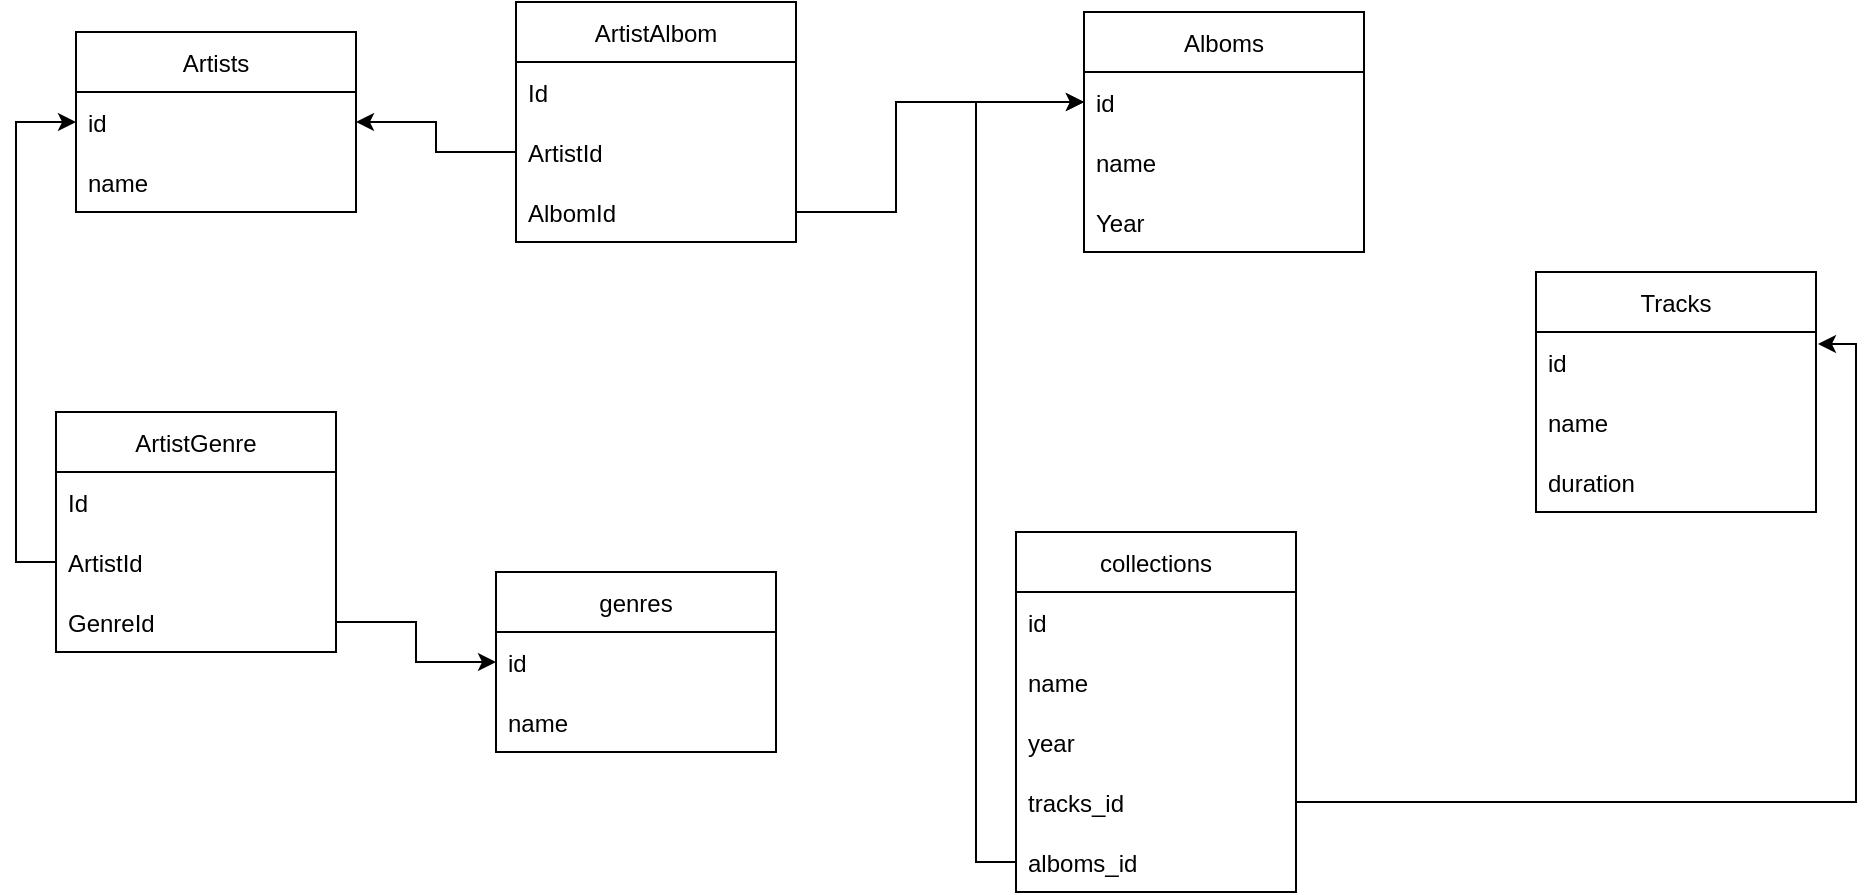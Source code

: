 <mxfile version="16.5.6" type="device"><diagram id="C5RBs43oDa-KdzZeNtuy" name="Page-1"><mxGraphModel dx="1897" dy="516" grid="1" gridSize="10" guides="1" tooltips="1" connect="1" arrows="1" fold="1" page="1" pageScale="1" pageWidth="827" pageHeight="1169" math="0" shadow="0"><root><mxCell id="WIyWlLk6GJQsqaUBKTNV-0"/><mxCell id="WIyWlLk6GJQsqaUBKTNV-1" parent="WIyWlLk6GJQsqaUBKTNV-0"/><mxCell id="DodERna_vJOuyUF_Kdsa-0" value="Alboms" style="swimlane;fontStyle=0;childLayout=stackLayout;horizontal=1;startSize=30;horizontalStack=0;resizeParent=1;resizeParentMax=0;resizeLast=0;collapsible=1;marginBottom=0;" parent="WIyWlLk6GJQsqaUBKTNV-1" vertex="1"><mxGeometry x="414" y="30" width="140" height="120" as="geometry"/></mxCell><mxCell id="DodERna_vJOuyUF_Kdsa-2" value="id" style="text;strokeColor=none;fillColor=none;align=left;verticalAlign=middle;spacingLeft=4;spacingRight=4;overflow=hidden;points=[[0,0.5],[1,0.5]];portConstraint=eastwest;rotatable=0;" parent="DodERna_vJOuyUF_Kdsa-0" vertex="1"><mxGeometry y="30" width="140" height="30" as="geometry"/></mxCell><mxCell id="DodERna_vJOuyUF_Kdsa-3" value="name" style="text;strokeColor=none;fillColor=none;align=left;verticalAlign=middle;spacingLeft=4;spacingRight=4;overflow=hidden;points=[[0,0.5],[1,0.5]];portConstraint=eastwest;rotatable=0;" parent="DodERna_vJOuyUF_Kdsa-0" vertex="1"><mxGeometry y="60" width="140" height="30" as="geometry"/></mxCell><mxCell id="DodERna_vJOuyUF_Kdsa-13" value="Year" style="text;strokeColor=none;fillColor=none;align=left;verticalAlign=middle;spacingLeft=4;spacingRight=4;overflow=hidden;points=[[0,0.5],[1,0.5]];portConstraint=eastwest;rotatable=0;" parent="DodERna_vJOuyUF_Kdsa-0" vertex="1"><mxGeometry y="90" width="140" height="30" as="geometry"/></mxCell><mxCell id="DodERna_vJOuyUF_Kdsa-4" value="Artists" style="swimlane;fontStyle=0;childLayout=stackLayout;horizontal=1;startSize=30;horizontalStack=0;resizeParent=1;resizeParentMax=0;resizeLast=0;collapsible=1;marginBottom=0;" parent="WIyWlLk6GJQsqaUBKTNV-1" vertex="1"><mxGeometry x="-90" y="40" width="140" height="90" as="geometry"/></mxCell><mxCell id="DodERna_vJOuyUF_Kdsa-5" value="id" style="text;strokeColor=none;fillColor=none;align=left;verticalAlign=middle;spacingLeft=4;spacingRight=4;overflow=hidden;points=[[0,0.5],[1,0.5]];portConstraint=eastwest;rotatable=0;" parent="DodERna_vJOuyUF_Kdsa-4" vertex="1"><mxGeometry y="30" width="140" height="30" as="geometry"/></mxCell><mxCell id="DodERna_vJOuyUF_Kdsa-6" value="name" style="text;strokeColor=none;fillColor=none;align=left;verticalAlign=middle;spacingLeft=4;spacingRight=4;overflow=hidden;points=[[0,0.5],[1,0.5]];portConstraint=eastwest;rotatable=0;" parent="DodERna_vJOuyUF_Kdsa-4" vertex="1"><mxGeometry y="60" width="140" height="30" as="geometry"/></mxCell><mxCell id="DodERna_vJOuyUF_Kdsa-9" value="Tracks" style="swimlane;fontStyle=0;childLayout=stackLayout;horizontal=1;startSize=30;horizontalStack=0;resizeParent=1;resizeParentMax=0;resizeLast=0;collapsible=1;marginBottom=0;" parent="WIyWlLk6GJQsqaUBKTNV-1" vertex="1"><mxGeometry x="640" y="160" width="140" height="120" as="geometry"/></mxCell><mxCell id="DodERna_vJOuyUF_Kdsa-16" value="id" style="text;strokeColor=none;fillColor=none;align=left;verticalAlign=middle;spacingLeft=4;spacingRight=4;overflow=hidden;points=[[0,0.5],[1,0.5]];portConstraint=eastwest;rotatable=0;" parent="DodERna_vJOuyUF_Kdsa-9" vertex="1"><mxGeometry y="30" width="140" height="30" as="geometry"/></mxCell><mxCell id="DodERna_vJOuyUF_Kdsa-11" value="name" style="text;strokeColor=none;fillColor=none;align=left;verticalAlign=middle;spacingLeft=4;spacingRight=4;overflow=hidden;points=[[0,0.5],[1,0.5]];portConstraint=eastwest;rotatable=0;" parent="DodERna_vJOuyUF_Kdsa-9" vertex="1"><mxGeometry y="60" width="140" height="30" as="geometry"/></mxCell><mxCell id="DodERna_vJOuyUF_Kdsa-12" value="duration" style="text;strokeColor=none;fillColor=none;align=left;verticalAlign=middle;spacingLeft=4;spacingRight=4;overflow=hidden;points=[[0,0.5],[1,0.5]];portConstraint=eastwest;rotatable=0;" parent="DodERna_vJOuyUF_Kdsa-9" vertex="1"><mxGeometry y="90" width="140" height="30" as="geometry"/></mxCell><mxCell id="maknDPgwgaKKBfcdPP2v-0" value="genres" style="swimlane;fontStyle=0;childLayout=stackLayout;horizontal=1;startSize=30;horizontalStack=0;resizeParent=1;resizeParentMax=0;resizeLast=0;collapsible=1;marginBottom=0;" parent="WIyWlLk6GJQsqaUBKTNV-1" vertex="1"><mxGeometry x="120" y="310" width="140" height="90" as="geometry"/></mxCell><mxCell id="maknDPgwgaKKBfcdPP2v-1" value="id" style="text;strokeColor=none;fillColor=none;align=left;verticalAlign=middle;spacingLeft=4;spacingRight=4;overflow=hidden;points=[[0,0.5],[1,0.5]];portConstraint=eastwest;rotatable=0;" parent="maknDPgwgaKKBfcdPP2v-0" vertex="1"><mxGeometry y="30" width="140" height="30" as="geometry"/></mxCell><mxCell id="maknDPgwgaKKBfcdPP2v-2" value="name" style="text;strokeColor=none;fillColor=none;align=left;verticalAlign=middle;spacingLeft=4;spacingRight=4;overflow=hidden;points=[[0,0.5],[1,0.5]];portConstraint=eastwest;rotatable=0;" parent="maknDPgwgaKKBfcdPP2v-0" vertex="1"><mxGeometry y="60" width="140" height="30" as="geometry"/></mxCell><mxCell id="maknDPgwgaKKBfcdPP2v-25" value="collections" style="swimlane;fontStyle=0;childLayout=stackLayout;horizontal=1;startSize=30;horizontalStack=0;resizeParent=1;resizeParentMax=0;resizeLast=0;collapsible=1;marginBottom=0;" parent="WIyWlLk6GJQsqaUBKTNV-1" vertex="1"><mxGeometry x="380" y="290" width="140" height="180" as="geometry"/></mxCell><mxCell id="maknDPgwgaKKBfcdPP2v-26" value="id" style="text;strokeColor=none;fillColor=none;align=left;verticalAlign=middle;spacingLeft=4;spacingRight=4;overflow=hidden;points=[[0,0.5],[1,0.5]];portConstraint=eastwest;rotatable=0;" parent="maknDPgwgaKKBfcdPP2v-25" vertex="1"><mxGeometry y="30" width="140" height="30" as="geometry"/></mxCell><mxCell id="maknDPgwgaKKBfcdPP2v-27" value="name" style="text;strokeColor=none;fillColor=none;align=left;verticalAlign=middle;spacingLeft=4;spacingRight=4;overflow=hidden;points=[[0,0.5],[1,0.5]];portConstraint=eastwest;rotatable=0;" parent="maknDPgwgaKKBfcdPP2v-25" vertex="1"><mxGeometry y="60" width="140" height="30" as="geometry"/></mxCell><mxCell id="maknDPgwgaKKBfcdPP2v-28" value="year" style="text;strokeColor=none;fillColor=none;align=left;verticalAlign=middle;spacingLeft=4;spacingRight=4;overflow=hidden;points=[[0,0.5],[1,0.5]];portConstraint=eastwest;rotatable=0;" parent="maknDPgwgaKKBfcdPP2v-25" vertex="1"><mxGeometry y="90" width="140" height="30" as="geometry"/></mxCell><mxCell id="maknDPgwgaKKBfcdPP2v-29" value="tracks_id" style="text;strokeColor=none;fillColor=none;align=left;verticalAlign=middle;spacingLeft=4;spacingRight=4;overflow=hidden;points=[[0,0.5],[1,0.5]];portConstraint=eastwest;rotatable=0;" parent="maknDPgwgaKKBfcdPP2v-25" vertex="1"><mxGeometry y="120" width="140" height="30" as="geometry"/></mxCell><mxCell id="maknDPgwgaKKBfcdPP2v-30" value="alboms_id" style="text;strokeColor=none;fillColor=none;align=left;verticalAlign=middle;spacingLeft=4;spacingRight=4;overflow=hidden;points=[[0,0.5],[1,0.5]];portConstraint=eastwest;rotatable=0;" parent="maknDPgwgaKKBfcdPP2v-25" vertex="1"><mxGeometry y="150" width="140" height="30" as="geometry"/></mxCell><mxCell id="maknDPgwgaKKBfcdPP2v-34" style="edgeStyle=orthogonalEdgeStyle;rounded=0;orthogonalLoop=1;jettySize=auto;html=1;exitX=1;exitY=0.5;exitDx=0;exitDy=0;entryX=1.007;entryY=0.2;entryDx=0;entryDy=0;entryPerimeter=0;" parent="WIyWlLk6GJQsqaUBKTNV-1" source="maknDPgwgaKKBfcdPP2v-29" target="DodERna_vJOuyUF_Kdsa-16" edge="1"><mxGeometry relative="1" as="geometry"/></mxCell><mxCell id="maknDPgwgaKKBfcdPP2v-35" style="edgeStyle=orthogonalEdgeStyle;rounded=0;orthogonalLoop=1;jettySize=auto;html=1;exitX=0;exitY=0.5;exitDx=0;exitDy=0;entryX=0;entryY=0.5;entryDx=0;entryDy=0;" parent="WIyWlLk6GJQsqaUBKTNV-1" source="maknDPgwgaKKBfcdPP2v-30" target="DodERna_vJOuyUF_Kdsa-2" edge="1"><mxGeometry relative="1" as="geometry"/></mxCell><mxCell id="12BxSXMWB0XdKAhbPfMo-0" value="ArtistGenre" style="swimlane;fontStyle=0;childLayout=stackLayout;horizontal=1;startSize=30;horizontalStack=0;resizeParent=1;resizeParentMax=0;resizeLast=0;collapsible=1;marginBottom=0;" vertex="1" parent="WIyWlLk6GJQsqaUBKTNV-1"><mxGeometry x="-100" y="230" width="140" height="120" as="geometry"/></mxCell><mxCell id="12BxSXMWB0XdKAhbPfMo-2" value="Id" style="text;strokeColor=none;fillColor=none;align=left;verticalAlign=middle;spacingLeft=4;spacingRight=4;overflow=hidden;points=[[0,0.5],[1,0.5]];portConstraint=eastwest;rotatable=0;" vertex="1" parent="12BxSXMWB0XdKAhbPfMo-0"><mxGeometry y="30" width="140" height="30" as="geometry"/></mxCell><mxCell id="12BxSXMWB0XdKAhbPfMo-1" value="ArtistId" style="text;strokeColor=none;fillColor=none;align=left;verticalAlign=middle;spacingLeft=4;spacingRight=4;overflow=hidden;points=[[0,0.5],[1,0.5]];portConstraint=eastwest;rotatable=0;" vertex="1" parent="12BxSXMWB0XdKAhbPfMo-0"><mxGeometry y="60" width="140" height="30" as="geometry"/></mxCell><mxCell id="12BxSXMWB0XdKAhbPfMo-13" value="GenreId" style="text;strokeColor=none;fillColor=none;align=left;verticalAlign=middle;spacingLeft=4;spacingRight=4;overflow=hidden;points=[[0,0.5],[1,0.5]];portConstraint=eastwest;rotatable=0;" vertex="1" parent="12BxSXMWB0XdKAhbPfMo-0"><mxGeometry y="90" width="140" height="30" as="geometry"/></mxCell><mxCell id="12BxSXMWB0XdKAhbPfMo-5" style="edgeStyle=orthogonalEdgeStyle;rounded=0;orthogonalLoop=1;jettySize=auto;html=1;exitX=1;exitY=0.5;exitDx=0;exitDy=0;entryX=0;entryY=0.5;entryDx=0;entryDy=0;" edge="1" parent="WIyWlLk6GJQsqaUBKTNV-1" source="12BxSXMWB0XdKAhbPfMo-13" target="maknDPgwgaKKBfcdPP2v-1"><mxGeometry relative="1" as="geometry"/></mxCell><mxCell id="12BxSXMWB0XdKAhbPfMo-6" style="edgeStyle=orthogonalEdgeStyle;rounded=0;orthogonalLoop=1;jettySize=auto;html=1;exitX=0;exitY=0.5;exitDx=0;exitDy=0;entryX=0;entryY=0.5;entryDx=0;entryDy=0;" edge="1" parent="WIyWlLk6GJQsqaUBKTNV-1" source="12BxSXMWB0XdKAhbPfMo-1" target="DodERna_vJOuyUF_Kdsa-5"><mxGeometry relative="1" as="geometry"/></mxCell><mxCell id="12BxSXMWB0XdKAhbPfMo-7" value="ArtistAlbom" style="swimlane;fontStyle=0;childLayout=stackLayout;horizontal=1;startSize=30;horizontalStack=0;resizeParent=1;resizeParentMax=0;resizeLast=0;collapsible=1;marginBottom=0;" vertex="1" parent="WIyWlLk6GJQsqaUBKTNV-1"><mxGeometry x="130" y="25" width="140" height="120" as="geometry"/></mxCell><mxCell id="12BxSXMWB0XdKAhbPfMo-9" value="Id" style="text;strokeColor=none;fillColor=none;align=left;verticalAlign=middle;spacingLeft=4;spacingRight=4;overflow=hidden;points=[[0,0.5],[1,0.5]];portConstraint=eastwest;rotatable=0;" vertex="1" parent="12BxSXMWB0XdKAhbPfMo-7"><mxGeometry y="30" width="140" height="30" as="geometry"/></mxCell><mxCell id="12BxSXMWB0XdKAhbPfMo-8" value="ArtistId" style="text;strokeColor=none;fillColor=none;align=left;verticalAlign=middle;spacingLeft=4;spacingRight=4;overflow=hidden;points=[[0,0.5],[1,0.5]];portConstraint=eastwest;rotatable=0;" vertex="1" parent="12BxSXMWB0XdKAhbPfMo-7"><mxGeometry y="60" width="140" height="30" as="geometry"/></mxCell><mxCell id="12BxSXMWB0XdKAhbPfMo-15" value="AlbomId" style="text;strokeColor=none;fillColor=none;align=left;verticalAlign=middle;spacingLeft=4;spacingRight=4;overflow=hidden;points=[[0,0.5],[1,0.5]];portConstraint=eastwest;rotatable=0;" vertex="1" parent="12BxSXMWB0XdKAhbPfMo-7"><mxGeometry y="90" width="140" height="30" as="geometry"/></mxCell><mxCell id="12BxSXMWB0XdKAhbPfMo-11" style="edgeStyle=orthogonalEdgeStyle;rounded=0;orthogonalLoop=1;jettySize=auto;html=1;exitX=0;exitY=0.5;exitDx=0;exitDy=0;entryX=1;entryY=0.5;entryDx=0;entryDy=0;" edge="1" parent="WIyWlLk6GJQsqaUBKTNV-1" source="12BxSXMWB0XdKAhbPfMo-8" target="DodERna_vJOuyUF_Kdsa-5"><mxGeometry relative="1" as="geometry"/></mxCell><mxCell id="12BxSXMWB0XdKAhbPfMo-16" style="edgeStyle=orthogonalEdgeStyle;rounded=0;orthogonalLoop=1;jettySize=auto;html=1;exitX=1;exitY=0.5;exitDx=0;exitDy=0;entryX=0;entryY=0.5;entryDx=0;entryDy=0;" edge="1" parent="WIyWlLk6GJQsqaUBKTNV-1" source="12BxSXMWB0XdKAhbPfMo-15" target="DodERna_vJOuyUF_Kdsa-2"><mxGeometry relative="1" as="geometry"><Array as="points"><mxPoint x="320" y="130"/><mxPoint x="320" y="75"/></Array></mxGeometry></mxCell></root></mxGraphModel></diagram></mxfile>